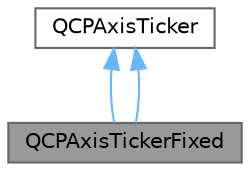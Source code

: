 digraph "QCPAxisTickerFixed"
{
 // LATEX_PDF_SIZE
  bgcolor="transparent";
  edge [fontname=Helvetica,fontsize=10,labelfontname=Helvetica,labelfontsize=10];
  node [fontname=Helvetica,fontsize=10,shape=box,height=0.2,width=0.4];
  Node1 [id="Node000001",label="QCPAxisTickerFixed",height=0.2,width=0.4,color="gray40", fillcolor="grey60", style="filled", fontcolor="black",tooltip="Specialized axis ticker with a fixed tick step."];
  Node2 -> Node1 [id="edge1_Node000001_Node000002",dir="back",color="steelblue1",style="solid",tooltip=" "];
  Node2 [id="Node000002",label="QCPAxisTicker",height=0.2,width=0.4,color="gray40", fillcolor="white", style="filled",URL="$class_q_c_p_axis_ticker.html",tooltip="The base class tick generator used by QCPAxis to create tick positions and tick labels."];
  Node2 -> Node1 [id="edge2_Node000001_Node000002",dir="back",color="steelblue1",style="solid",tooltip=" "];
}
